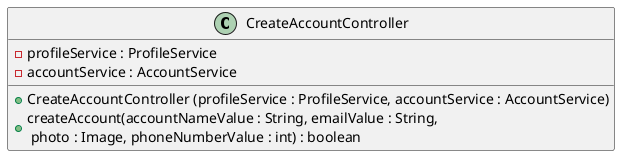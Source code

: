 @startuml

class CreateAccountController {

    -profileService : ProfileService
    -accountService : AccountService

    +CreateAccountController (profileService : ProfileService, accountService : AccountService)
    +createAccount(accountNameValue : String, emailValue : String,\n photo : Image, phoneNumberValue : int) : boolean

}

@enduml